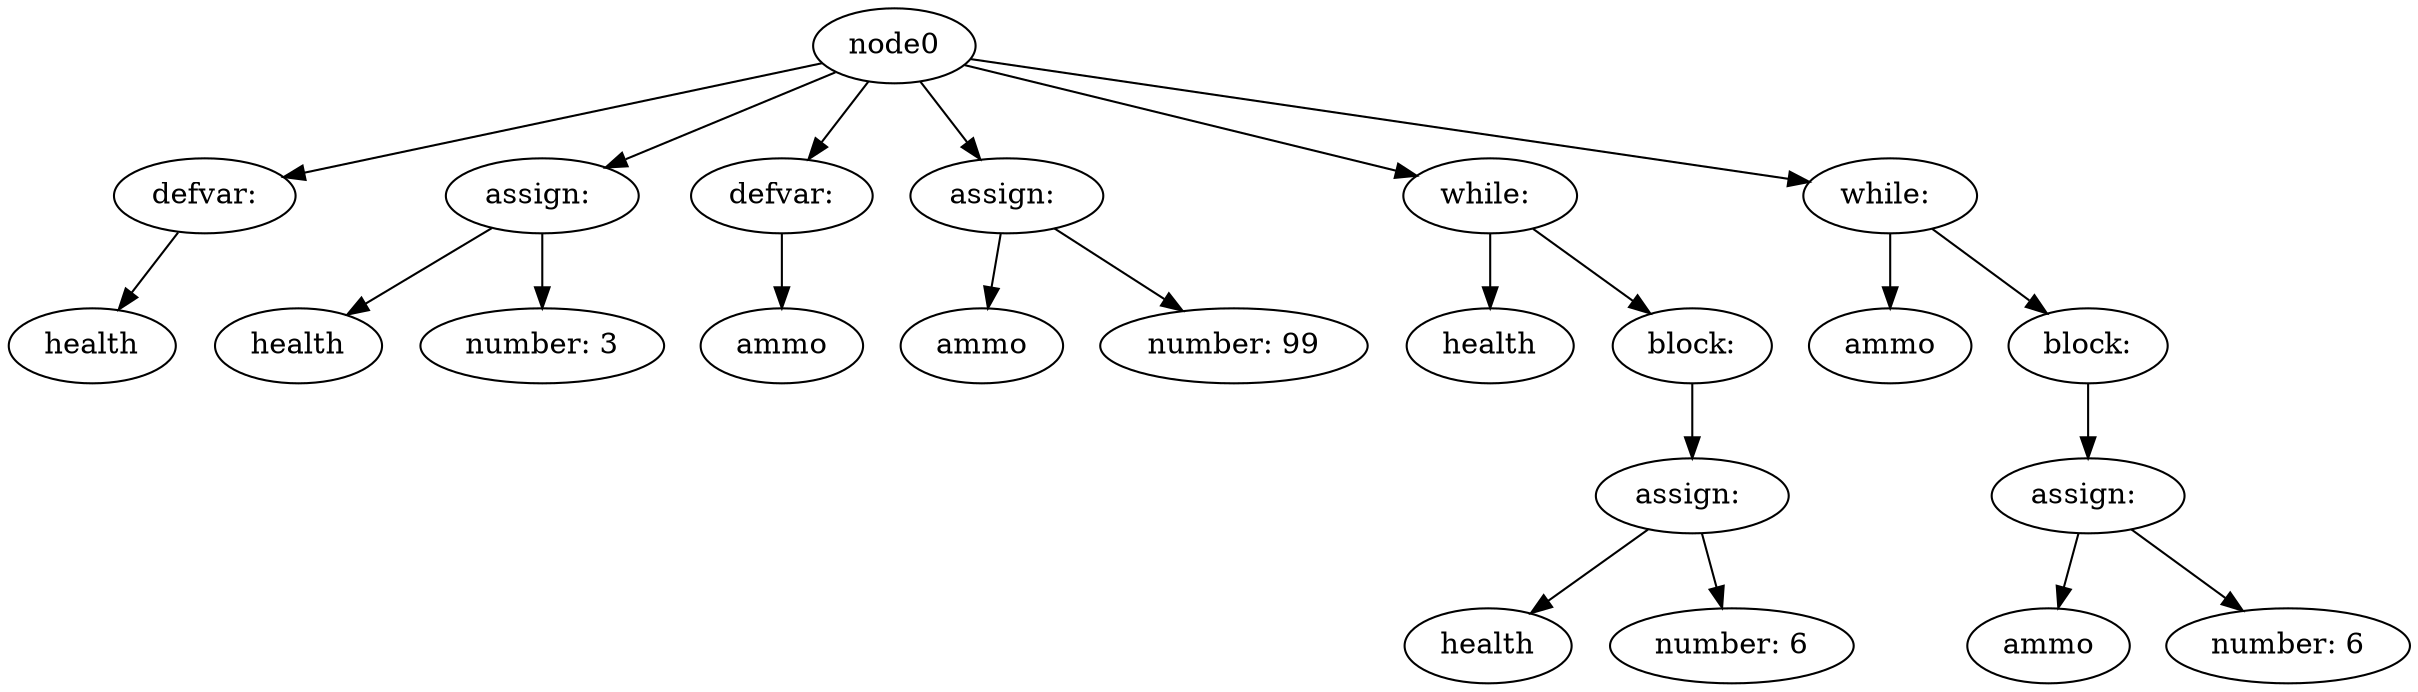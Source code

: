 digraph G {
node2 [ label = "defvar:" ];
node0 -> node2;
node1 [ label = "health"];
node2 -> node1;
node5 [ label = "assign: "];
node0 -> node5;
node3 [ label = "health"];
node5 -> node3;
node4 [ label = "number: 3"];
node5 -> node4;
node7 [ label = "defvar:" ];
node0 -> node7;
node6 [ label = "ammo"];
node7 -> node6;
node10 [ label = "assign: "];
node0 -> node10;
node8 [ label = "ammo"];
node10 -> node8;
node9 [ label = "number: 99"];
node10 -> node9;
node16 [ label = "while: "];
node0 -> node16;
node11 [ label = "health"];
node16 -> node11;
node12 [ label = "block:" ];
node16 -> node12;
node15 [ label = "assign: "];
node12 -> node15;
node13 [ label = "health"];
node15 -> node13;
node14 [ label = "number: 6"];
node15 -> node14;
node22 [ label = "while: "];
node0 -> node22;
node17 [ label = "ammo"];
node22 -> node17;
node18 [ label = "block:" ];
node22 -> node18;
node21 [ label = "assign: "];
node18 -> node21;
node19 [ label = "ammo"];
node21 -> node19;
node20 [ label = "number: 6"];
node21 -> node20;
}

